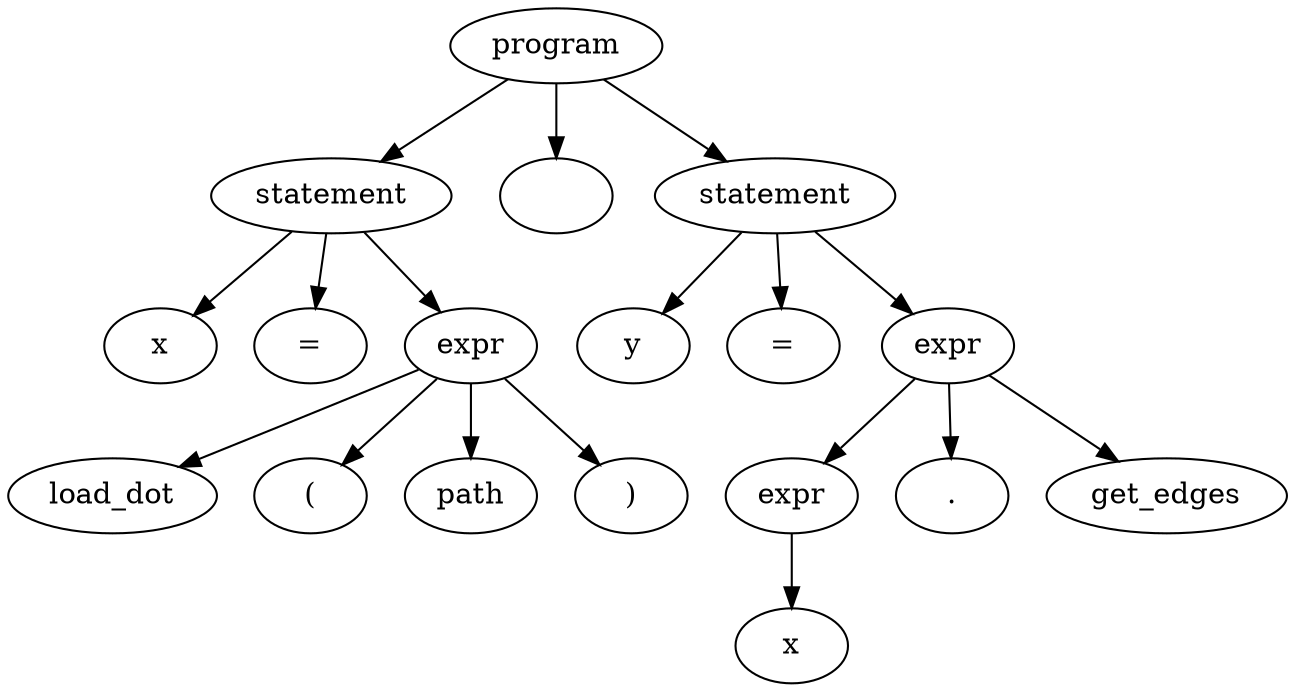 strict digraph program {
1 [label=program];
1 -> 2;
2 [label=statement];
3 [label=x];
2 -> 3;
4 [label="="];
2 -> 4;
2 -> 5;
5 [label=expr];
6 [label=load_dot];
5 -> 6;
7 [label="("];
5 -> 7;
8 [label="path"];
5 -> 8;
9 [label=")"];
5 -> 9;
10 [label="\n"];
1 -> 10;
1 -> 11;
11 [label=statement];
12 [label=y];
11 -> 12;
13 [label="="];
11 -> 13;
11 -> 14;
14 [label=expr];
14 -> 15;
15 [label=expr];
16 [label=x];
15 -> 16;
17 [label="."];
14 -> 17;
18 [label=get_edges];
14 -> 18;
}
